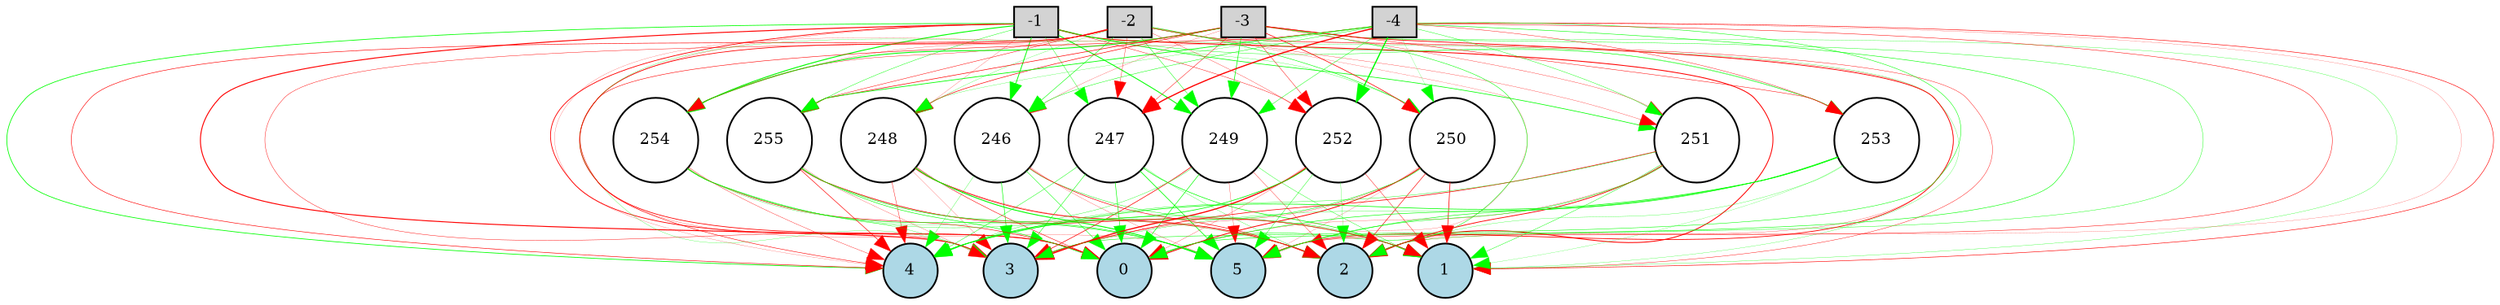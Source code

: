 digraph {
	node [fontsize=9 height=0.2 shape=circle width=0.2]
	-1 [fillcolor=lightgray shape=box style=filled]
	-2 [fillcolor=lightgray shape=box style=filled]
	-3 [fillcolor=lightgray shape=box style=filled]
	-4 [fillcolor=lightgray shape=box style=filled]
	0 [fillcolor=lightblue style=filled]
	1 [fillcolor=lightblue style=filled]
	2 [fillcolor=lightblue style=filled]
	3 [fillcolor=lightblue style=filled]
	4 [fillcolor=lightblue style=filled]
	5 [fillcolor=lightblue style=filled]
	246 [fillcolor=white style=filled]
	247 [fillcolor=white style=filled]
	248 [fillcolor=white style=filled]
	249 [fillcolor=white style=filled]
	250 [fillcolor=white style=filled]
	251 [fillcolor=white style=filled]
	252 [fillcolor=white style=filled]
	253 [fillcolor=white style=filled]
	254 [fillcolor=white style=filled]
	255 [fillcolor=white style=filled]
	-1 -> 246 [color=green penwidth=0.47406260925916843 style=solid]
	-1 -> 247 [color=green penwidth=0.2097070966152077 style=solid]
	-1 -> 248 [color=red penwidth=0.11219140336717356 style=solid]
	-1 -> 249 [color=green penwidth=0.5111797699921765 style=solid]
	-1 -> 250 [color=green penwidth=0.13892741342954223 style=solid]
	-1 -> 251 [color=green penwidth=0.37745914728146135 style=solid]
	-1 -> 252 [color=red penwidth=0.2209834840727024 style=solid]
	-1 -> 253 [color=green penwidth=0.20737275127721277 style=solid]
	-1 -> 254 [color=green penwidth=0.555006691891647 style=solid]
	-1 -> 255 [color=green penwidth=0.22446903210288466 style=solid]
	-2 -> 246 [color=green penwidth=0.28172805832642545 style=solid]
	-2 -> 247 [color=red penwidth=0.187855413380126 style=solid]
	-2 -> 248 [color=green penwidth=0.12812688828784996 style=solid]
	-2 -> 249 [color=green penwidth=0.24307962843271635 style=solid]
	-2 -> 250 [color=green penwidth=0.2867505005485098 style=solid]
	-2 -> 251 [color=red penwidth=0.14836499806512163 style=solid]
	-2 -> 252 [color=red penwidth=0.15891535872329027 style=solid]
	-2 -> 253 [color=green penwidth=0.18504214791771573 style=solid]
	-2 -> 254 [color=red penwidth=0.19389713102828723 style=solid]
	-2 -> 255 [color=red penwidth=0.24589507216409837 style=solid]
	-3 -> 246 [color=red penwidth=0.12038660084106606 style=solid]
	-3 -> 247 [color=red penwidth=0.2333446952915513 style=solid]
	-3 -> 248 [color=red penwidth=0.3328791521679936 style=solid]
	-3 -> 249 [color=green penwidth=0.35644883962677054 style=solid]
	-3 -> 250 [color=red penwidth=0.3685829483405485 style=solid]
	-3 -> 251 [color=red penwidth=0.16713619846245983 style=solid]
	-3 -> 252 [color=red penwidth=0.22970157247279543 style=solid]
	-3 -> 253 [color=red penwidth=0.24634877300432736 style=solid]
	-3 -> 254 [color=green penwidth=0.5130362721843744 style=solid]
	-3 -> 255 [color=red penwidth=0.33963992066569304 style=solid]
	-4 -> 246 [color=green penwidth=0.23856086968410548 style=solid]
	-4 -> 247 [color=red penwidth=0.6924035040543384 style=solid]
	-4 -> 248 [color=green penwidth=0.13331877458721308 style=solid]
	-4 -> 249 [color=green penwidth=0.2283793063692207 style=solid]
	-4 -> 250 [color=green penwidth=0.10636164007605384 style=solid]
	-4 -> 251 [color=green penwidth=0.2120132043223889 style=solid]
	-4 -> 252 [color=green penwidth=0.7216930477154554 style=solid]
	-4 -> 253 [color=red penwidth=0.21201507695681432 style=solid]
	-4 -> 254 [color=red penwidth=0.12897271446409514 style=solid]
	-4 -> 255 [color=green penwidth=0.41669049535612956 style=solid]
	246 -> 0 [color=green penwidth=0.2538465372023271 style=solid]
	246 -> 1 [color=green penwidth=0.22144002835349358 style=solid]
	246 -> 2 [color=red penwidth=0.32834419857525565 style=solid]
	246 -> 3 [color=green penwidth=0.31790527960565906 style=solid]
	246 -> 4 [color=green penwidth=0.1513491582410348 style=solid]
	246 -> 5 [color=red penwidth=0.12710312822856817 style=solid]
	247 -> 0 [color=green penwidth=0.3150437299953742 style=solid]
	247 -> 1 [color=green penwidth=0.35000355476112843 style=solid]
	247 -> 2 [color=green penwidth=0.15447265704744997 style=solid]
	247 -> 3 [color=green penwidth=0.26438002288086615 style=solid]
	247 -> 4 [color=green penwidth=0.228995527464381 style=solid]
	247 -> 5 [color=green penwidth=0.38555505550064817 style=solid]
	248 -> 0 [color=red penwidth=0.27926213574019304 style=solid]
	248 -> 1 [color=red penwidth=0.13464841293918617 style=solid]
	248 -> 2 [color=red penwidth=0.40246990179155817 style=solid]
	248 -> 3 [color=red penwidth=0.1026111645067139 style=solid]
	248 -> 4 [color=red penwidth=0.2192571491884696 style=solid]
	248 -> 5 [color=green penwidth=0.5375627934670085 style=solid]
	249 -> 0 [color=green penwidth=0.3307673827946536 style=solid]
	249 -> 1 [color=green penwidth=0.19884887362248332 style=solid]
	249 -> 2 [color=red penwidth=0.18236737271098935 style=solid]
	249 -> 3 [color=red penwidth=0.35884547654564103 style=solid]
	249 -> 4 [color=green penwidth=0.18112527263257547 style=solid]
	249 -> 5 [color=red penwidth=0.14237637405784873 style=solid]
	250 -> 0 [color=red penwidth=0.4858428619768813 style=solid]
	250 -> 1 [color=red penwidth=0.3804630923818064 style=solid]
	250 -> 2 [color=red penwidth=0.30977738106179814 style=solid]
	250 -> 3 [color=red penwidth=0.1461401209646232 style=solid]
	250 -> 4 [color=green penwidth=0.2685178928800305 style=solid]
	250 -> 5 [color=red penwidth=0.10155164233540695 style=solid]
	251 -> 0 [color=red penwidth=0.12456741314032815 style=solid]
	251 -> 1 [color=green penwidth=0.22316393094862402 style=solid]
	251 -> 2 [color=red penwidth=0.44908585601982454 style=solid]
	251 -> 3 [color=red penwidth=0.37160038966457687 style=solid]
	251 -> 4 [color=green penwidth=0.19506201256257727 style=solid]
	251 -> 5 [color=green penwidth=0.2622145891128328 style=solid]
	252 -> 0 [color=red penwidth=0.13851866795546053 style=solid]
	252 -> 1 [color=red penwidth=0.22013188861021632 style=solid]
	252 -> 2 [color=green penwidth=0.13555799681724717 style=solid]
	252 -> 3 [color=red penwidth=0.6687329749476084 style=solid]
	252 -> 4 [color=green penwidth=0.3880562107122961 style=solid]
	252 -> 5 [color=green penwidth=0.2170046952123394 style=solid]
	253 -> 0 [color=green penwidth=0.3163647660481102 style=solid]
	253 -> 1 [color=green penwidth=0.11101976210268227 style=solid]
	253 -> 2 [color=green penwidth=0.14645795037997417 style=solid]
	253 -> 3 [color=green penwidth=0.15659629682143175 style=solid]
	253 -> 4 [color=green penwidth=0.37992824989952867 style=solid]
	253 -> 5 [color=green penwidth=0.30568483190813406 style=solid]
	254 -> 0 [color=red penwidth=0.30035811950675306 style=solid]
	254 -> 1 [color=green penwidth=0.178890230335639 style=solid]
	254 -> 2 [color=green penwidth=0.13098556345826173 style=solid]
	254 -> 3 [color=green penwidth=0.14726708522527138 style=solid]
	254 -> 4 [color=red penwidth=0.18410134477342732 style=solid]
	254 -> 5 [color=green penwidth=0.2950459160055144 style=solid]
	255 -> 0 [color=green penwidth=0.3070692431884241 style=solid]
	255 -> 1 [color=red penwidth=0.2952928791392262 style=solid]
	255 -> 2 [color=red penwidth=0.1929180864463053 style=solid]
	255 -> 3 [color=red penwidth=0.1250320143785228 style=solid]
	255 -> 4 [color=red penwidth=0.32140939875538876 style=solid]
	255 -> 5 [color=green penwidth=0.30702547012612147 style=solid]
	-1 -> 0 [color=red penwidth=0.4365452262393178 style=solid]
	-1 -> 1 [color=green penwidth=0.1336586406945068 style=solid]
	-1 -> 2 [color=red penwidth=0.509794897351845 style=solid]
	-1 -> 3 [color=red penwidth=0.5624120461393387 style=solid]
	-1 -> 4 [color=green penwidth=0.40768488587870566 style=solid]
	-1 -> 5 [color=red penwidth=0.12539643039902795 style=solid]
	-2 -> 0 [color=red penwidth=0.4102762895731369 style=solid]
	-2 -> 1 [color=red penwidth=0.21511837801422257 style=solid]
	-2 -> 2 [color=red penwidth=0.13740415665942807 style=solid]
	-2 -> 3 [color=red penwidth=0.22178003184301445 style=solid]
	-2 -> 4 [color=red penwidth=0.3110408068576045 style=solid]
	-2 -> 5 [color=red penwidth=0.11212882863834107 style=solid]
	-3 -> 0 [color=green penwidth=0.2678672818001683 style=solid]
	-3 -> 1 [color=green penwidth=0.153774496816762 style=solid]
	-3 -> 2 [color=green penwidth=0.21311333090535656 style=solid]
	-3 -> 3 [color=green penwidth=0.13386426273822954 style=solid]
	-3 -> 4 [color=red penwidth=0.1042244391242234 style=solid]
	-3 -> 5 [color=red penwidth=0.4240277369714097 style=solid]
	-4 -> 0 [color=green penwidth=0.2937446600597158 style=solid]
	-4 -> 1 [color=red penwidth=0.3054223930138558 style=solid]
	-4 -> 2 [color=red penwidth=0.10366786967662492 style=solid]
	-4 -> 3 [color=green penwidth=0.26743300867487224 style=solid]
	-4 -> 4 [color=red penwidth=0.28502580997431715 style=solid]
	-4 -> 5 [color=red penwidth=0.2538879651338726 style=solid]
}
